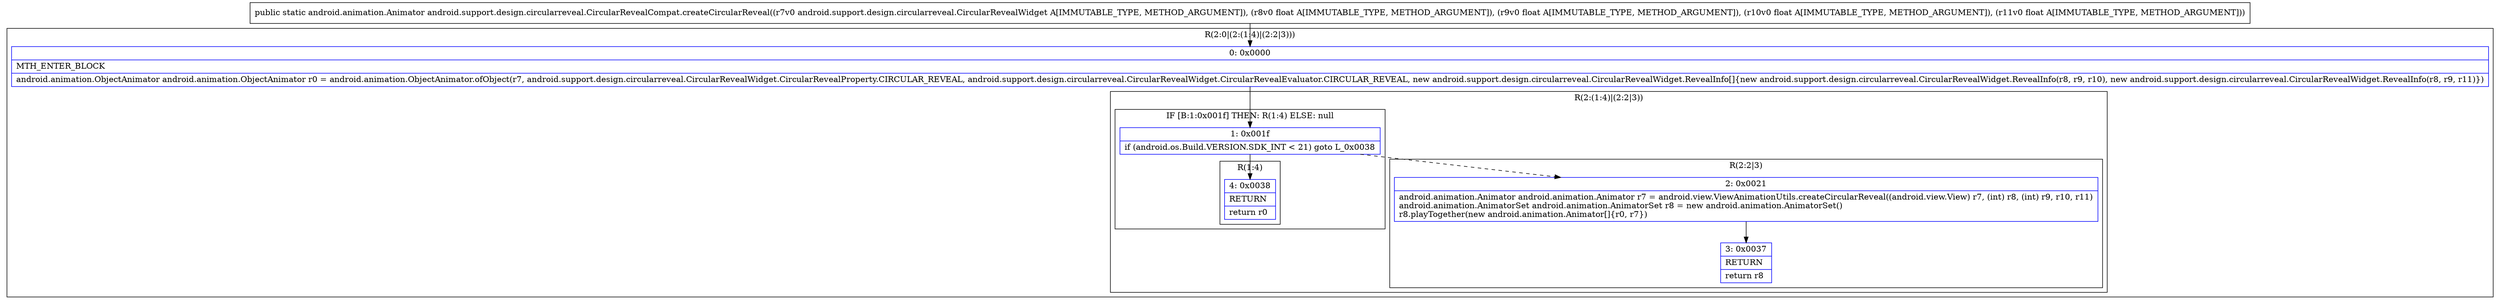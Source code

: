 digraph "CFG forandroid.support.design.circularreveal.CircularRevealCompat.createCircularReveal(Landroid\/support\/design\/circularreveal\/CircularRevealWidget;FFFF)Landroid\/animation\/Animator;" {
subgraph cluster_Region_319070088 {
label = "R(2:0|(2:(1:4)|(2:2|3)))";
node [shape=record,color=blue];
Node_0 [shape=record,label="{0\:\ 0x0000|MTH_ENTER_BLOCK\l|android.animation.ObjectAnimator android.animation.ObjectAnimator r0 = android.animation.ObjectAnimator.ofObject(r7, android.support.design.circularreveal.CircularRevealWidget.CircularRevealProperty.CIRCULAR_REVEAL, android.support.design.circularreveal.CircularRevealWidget.CircularRevealEvaluator.CIRCULAR_REVEAL, new android.support.design.circularreveal.CircularRevealWidget.RevealInfo[]\{new android.support.design.circularreveal.CircularRevealWidget.RevealInfo(r8, r9, r10), new android.support.design.circularreveal.CircularRevealWidget.RevealInfo(r8, r9, r11)\})\l}"];
subgraph cluster_Region_273227687 {
label = "R(2:(1:4)|(2:2|3))";
node [shape=record,color=blue];
subgraph cluster_IfRegion_1679982688 {
label = "IF [B:1:0x001f] THEN: R(1:4) ELSE: null";
node [shape=record,color=blue];
Node_1 [shape=record,label="{1\:\ 0x001f|if (android.os.Build.VERSION.SDK_INT \< 21) goto L_0x0038\l}"];
subgraph cluster_Region_1680325365 {
label = "R(1:4)";
node [shape=record,color=blue];
Node_4 [shape=record,label="{4\:\ 0x0038|RETURN\l|return r0\l}"];
}
}
subgraph cluster_Region_1619531843 {
label = "R(2:2|3)";
node [shape=record,color=blue];
Node_2 [shape=record,label="{2\:\ 0x0021|android.animation.Animator android.animation.Animator r7 = android.view.ViewAnimationUtils.createCircularReveal((android.view.View) r7, (int) r8, (int) r9, r10, r11)\landroid.animation.AnimatorSet android.animation.AnimatorSet r8 = new android.animation.AnimatorSet()\lr8.playTogether(new android.animation.Animator[]\{r0, r7\})\l}"];
Node_3 [shape=record,label="{3\:\ 0x0037|RETURN\l|return r8\l}"];
}
}
}
MethodNode[shape=record,label="{public static android.animation.Animator android.support.design.circularreveal.CircularRevealCompat.createCircularReveal((r7v0 android.support.design.circularreveal.CircularRevealWidget A[IMMUTABLE_TYPE, METHOD_ARGUMENT]), (r8v0 float A[IMMUTABLE_TYPE, METHOD_ARGUMENT]), (r9v0 float A[IMMUTABLE_TYPE, METHOD_ARGUMENT]), (r10v0 float A[IMMUTABLE_TYPE, METHOD_ARGUMENT]), (r11v0 float A[IMMUTABLE_TYPE, METHOD_ARGUMENT])) }"];
MethodNode -> Node_0;
Node_0 -> Node_1;
Node_1 -> Node_2[style=dashed];
Node_1 -> Node_4;
Node_2 -> Node_3;
}

